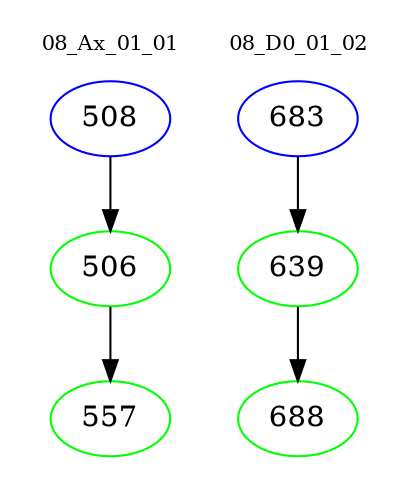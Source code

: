 digraph{
subgraph cluster_0 {
color = white
label = "08_Ax_01_01";
fontsize=10;
T0_508 [label="508", color="blue"]
T0_508 -> T0_506 [color="black"]
T0_506 [label="506", color="green"]
T0_506 -> T0_557 [color="black"]
T0_557 [label="557", color="green"]
}
subgraph cluster_1 {
color = white
label = "08_D0_01_02";
fontsize=10;
T1_683 [label="683", color="blue"]
T1_683 -> T1_639 [color="black"]
T1_639 [label="639", color="green"]
T1_639 -> T1_688 [color="black"]
T1_688 [label="688", color="green"]
}
}

